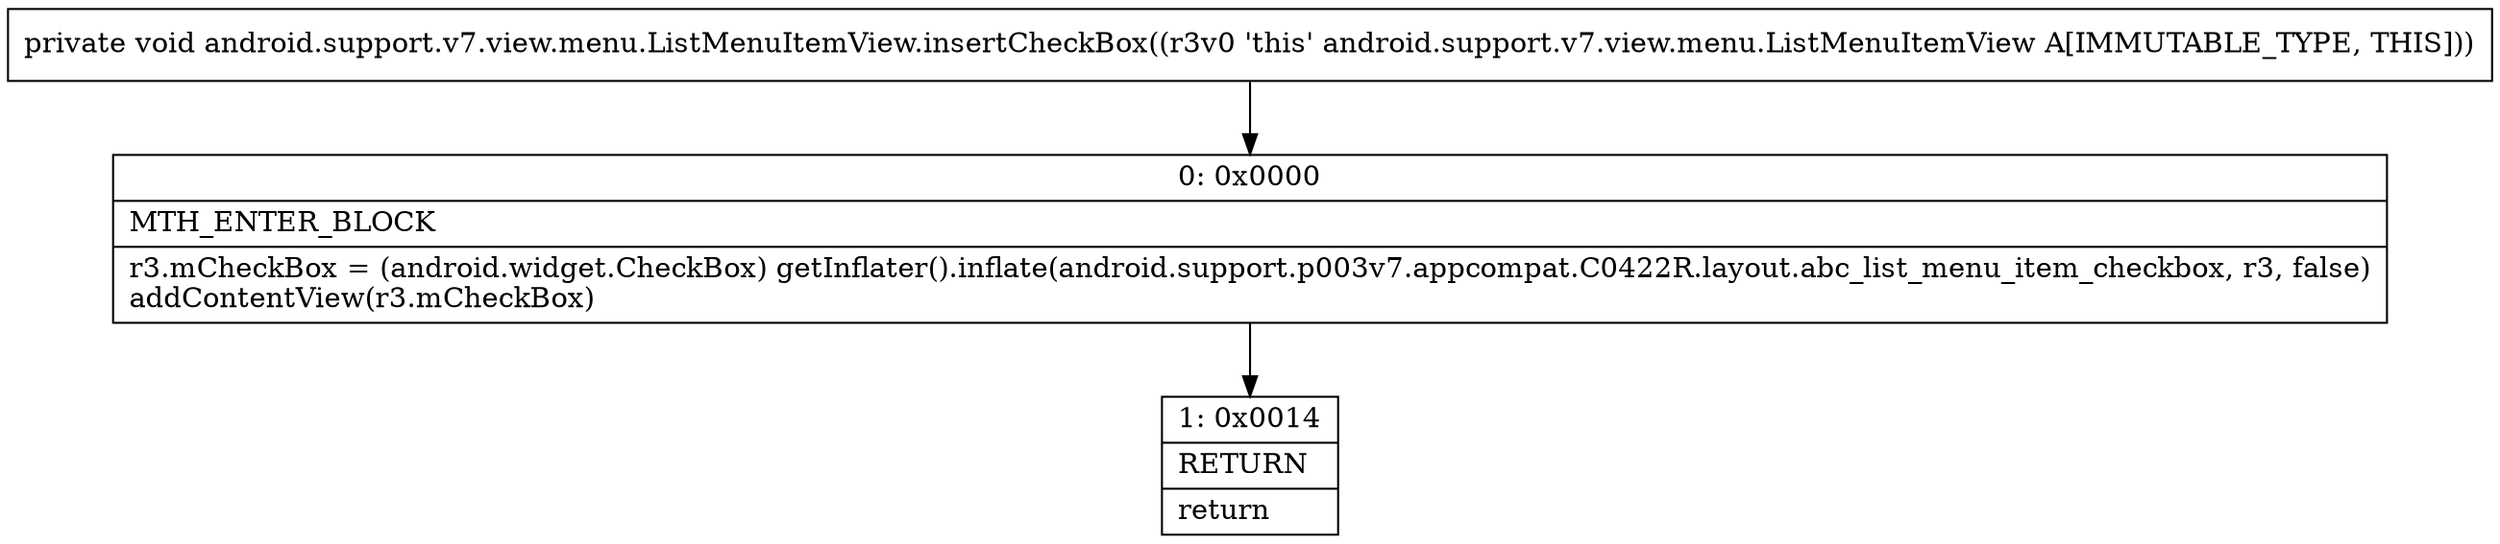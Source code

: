 digraph "CFG forandroid.support.v7.view.menu.ListMenuItemView.insertCheckBox()V" {
Node_0 [shape=record,label="{0\:\ 0x0000|MTH_ENTER_BLOCK\l|r3.mCheckBox = (android.widget.CheckBox) getInflater().inflate(android.support.p003v7.appcompat.C0422R.layout.abc_list_menu_item_checkbox, r3, false)\laddContentView(r3.mCheckBox)\l}"];
Node_1 [shape=record,label="{1\:\ 0x0014|RETURN\l|return\l}"];
MethodNode[shape=record,label="{private void android.support.v7.view.menu.ListMenuItemView.insertCheckBox((r3v0 'this' android.support.v7.view.menu.ListMenuItemView A[IMMUTABLE_TYPE, THIS])) }"];
MethodNode -> Node_0;
Node_0 -> Node_1;
}

